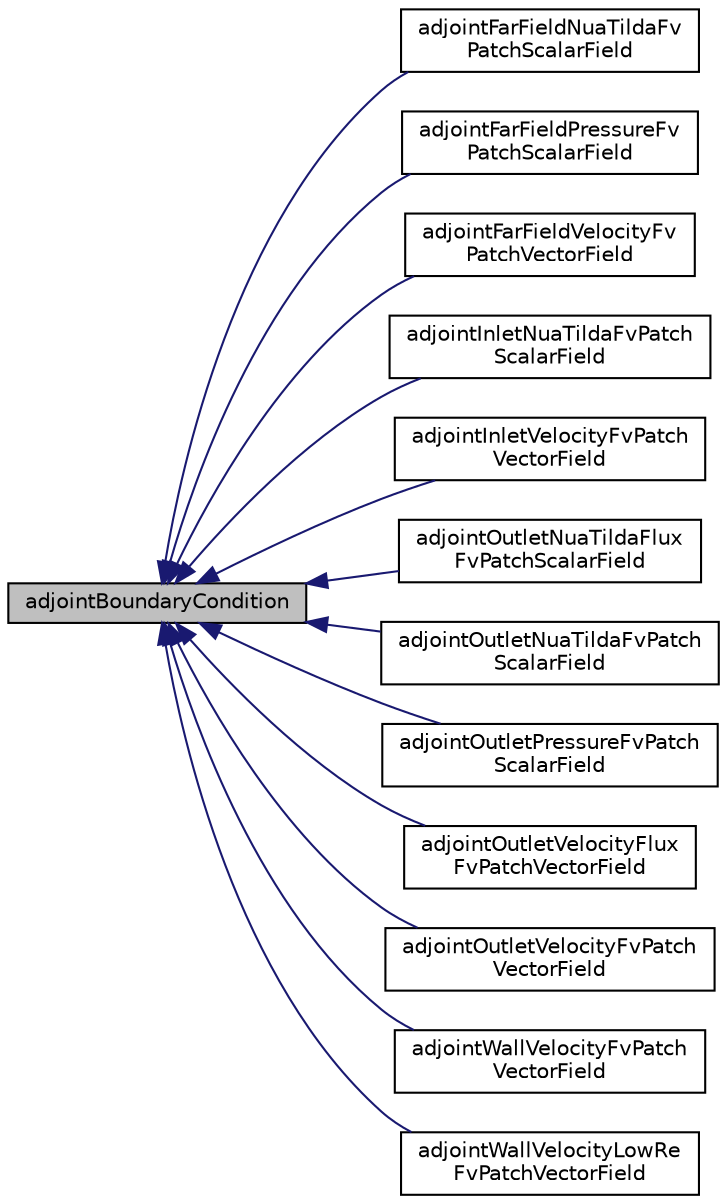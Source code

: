 digraph "adjointBoundaryCondition"
{
  bgcolor="transparent";
  edge [fontname="Helvetica",fontsize="10",labelfontname="Helvetica",labelfontsize="10"];
  node [fontname="Helvetica",fontsize="10",shape=record];
  rankdir="LR";
  Node1 [label="adjointBoundaryCondition",height=0.2,width=0.4,color="black", fillcolor="grey75", style="filled" fontcolor="black"];
  Node1 -> Node2 [dir="back",color="midnightblue",fontsize="10",style="solid",fontname="Helvetica"];
  Node2 [label="adjointFarFieldNuaTildaFv\lPatchScalarField",height=0.2,width=0.4,color="black",URL="$classFoam_1_1adjointFarFieldNuaTildaFvPatchScalarField.html"];
  Node1 -> Node3 [dir="back",color="midnightblue",fontsize="10",style="solid",fontname="Helvetica"];
  Node3 [label="adjointFarFieldPressureFv\lPatchScalarField",height=0.2,width=0.4,color="black",URL="$classFoam_1_1adjointFarFieldPressureFvPatchScalarField.html"];
  Node1 -> Node4 [dir="back",color="midnightblue",fontsize="10",style="solid",fontname="Helvetica"];
  Node4 [label="adjointFarFieldVelocityFv\lPatchVectorField",height=0.2,width=0.4,color="black",URL="$classFoam_1_1adjointFarFieldVelocityFvPatchVectorField.html"];
  Node1 -> Node5 [dir="back",color="midnightblue",fontsize="10",style="solid",fontname="Helvetica"];
  Node5 [label="adjointInletNuaTildaFvPatch\lScalarField",height=0.2,width=0.4,color="black",URL="$classFoam_1_1adjointInletNuaTildaFvPatchScalarField.html",tooltip="Inlet boundary for adjoint nuaTilda. "];
  Node1 -> Node6 [dir="back",color="midnightblue",fontsize="10",style="solid",fontname="Helvetica"];
  Node6 [label="adjointInletVelocityFvPatch\lVectorField",height=0.2,width=0.4,color="black",URL="$classFoam_1_1adjointInletVelocityFvPatchVectorField.html"];
  Node1 -> Node7 [dir="back",color="midnightblue",fontsize="10",style="solid",fontname="Helvetica"];
  Node7 [label="adjointOutletNuaTildaFlux\lFvPatchScalarField",height=0.2,width=0.4,color="black",URL="$classFoam_1_1adjointOutletNuaTildaFluxFvPatchScalarField.html"];
  Node1 -> Node8 [dir="back",color="midnightblue",fontsize="10",style="solid",fontname="Helvetica"];
  Node8 [label="adjointOutletNuaTildaFvPatch\lScalarField",height=0.2,width=0.4,color="black",URL="$classFoam_1_1adjointOutletNuaTildaFvPatchScalarField.html"];
  Node1 -> Node9 [dir="back",color="midnightblue",fontsize="10",style="solid",fontname="Helvetica"];
  Node9 [label="adjointOutletPressureFvPatch\lScalarField",height=0.2,width=0.4,color="black",URL="$classFoam_1_1adjointOutletPressureFvPatchScalarField.html"];
  Node1 -> Node10 [dir="back",color="midnightblue",fontsize="10",style="solid",fontname="Helvetica"];
  Node10 [label="adjointOutletVelocityFlux\lFvPatchVectorField",height=0.2,width=0.4,color="black",URL="$classFoam_1_1adjointOutletVelocityFluxFvPatchVectorField.html",tooltip="An outlet boundary condition for patches in which the primal flow exhibits recirculation. Adds the contribution of the objective as an adjoint momentum flux directly to the PDEs, without the need to first compute an adjoint outlet velocity, circumventing thus the division with (almost) zero that manifests in case of primal flow recirculation. "];
  Node1 -> Node11 [dir="back",color="midnightblue",fontsize="10",style="solid",fontname="Helvetica"];
  Node11 [label="adjointOutletVelocityFvPatch\lVectorField",height=0.2,width=0.4,color="black",URL="$classFoam_1_1adjointOutletVelocityFvPatchVectorField.html",tooltip="Provides the adjoint outlet velocity values (i.e. adjoint velocity in case of a zeroGradient U bounda..."];
  Node1 -> Node12 [dir="back",color="midnightblue",fontsize="10",style="solid",fontname="Helvetica"];
  Node12 [label="adjointWallVelocityFvPatch\lVectorField",height=0.2,width=0.4,color="black",URL="$classFoam_1_1adjointWallVelocityFvPatchVectorField.html",tooltip="Adjoint wall velocity boundary condition. If nutUSpaldingWallFunction is employed in the flow solutio..."];
  Node1 -> Node13 [dir="back",color="midnightblue",fontsize="10",style="solid",fontname="Helvetica"];
  Node13 [label="adjointWallVelocityLowRe\lFvPatchVectorField",height=0.2,width=0.4,color="black",URL="$classFoam_1_1adjointWallVelocityLowReFvPatchVectorField.html"];
}
